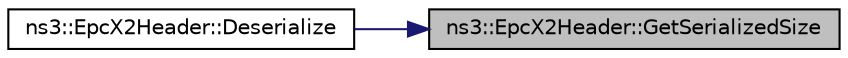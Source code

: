 digraph "ns3::EpcX2Header::GetSerializedSize"
{
 // LATEX_PDF_SIZE
  edge [fontname="Helvetica",fontsize="10",labelfontname="Helvetica",labelfontsize="10"];
  node [fontname="Helvetica",fontsize="10",shape=record];
  rankdir="RL";
  Node1 [label="ns3::EpcX2Header::GetSerializedSize",height=0.2,width=0.4,color="black", fillcolor="grey75", style="filled", fontcolor="black",tooltip=" "];
  Node1 -> Node2 [dir="back",color="midnightblue",fontsize="10",style="solid",fontname="Helvetica"];
  Node2 [label="ns3::EpcX2Header::Deserialize",height=0.2,width=0.4,color="black", fillcolor="white", style="filled",URL="$classns3_1_1_epc_x2_header.html#a82e58d8c30d9b8b58ee4ed8e61cffc52",tooltip=" "];
}
